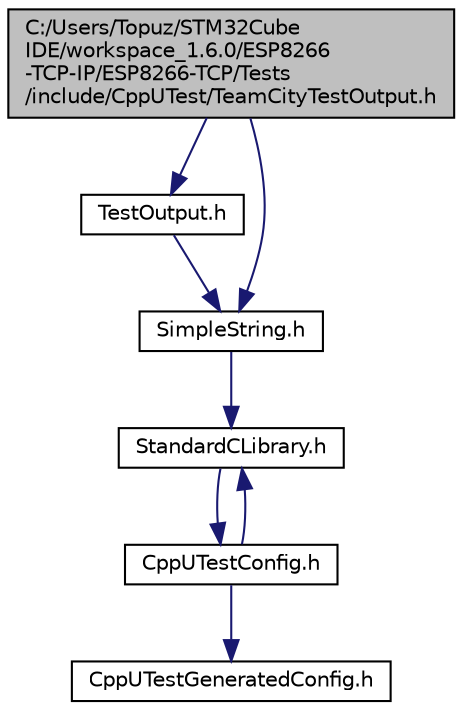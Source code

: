 digraph "C:/Users/Topuz/STM32CubeIDE/workspace_1.6.0/ESP8266-TCP-IP/ESP8266-TCP/Tests/include/CppUTest/TeamCityTestOutput.h"
{
 // LATEX_PDF_SIZE
  edge [fontname="Helvetica",fontsize="10",labelfontname="Helvetica",labelfontsize="10"];
  node [fontname="Helvetica",fontsize="10",shape=record];
  Node1 [label="C:/Users/Topuz/STM32Cube\lIDE/workspace_1.6.0/ESP8266\l-TCP-IP/ESP8266-TCP/Tests\l/include/CppUTest/TeamCityTestOutput.h",height=0.2,width=0.4,color="black", fillcolor="grey75", style="filled", fontcolor="black",tooltip=" "];
  Node1 -> Node2 [color="midnightblue",fontsize="10",style="solid",fontname="Helvetica"];
  Node2 [label="TestOutput.h",height=0.2,width=0.4,color="black", fillcolor="white", style="filled",URL="$TestOutput_8h.html",tooltip=" "];
  Node2 -> Node3 [color="midnightblue",fontsize="10",style="solid",fontname="Helvetica"];
  Node3 [label="SimpleString.h",height=0.2,width=0.4,color="black", fillcolor="white", style="filled",URL="$SimpleString_8h.html",tooltip=" "];
  Node3 -> Node4 [color="midnightblue",fontsize="10",style="solid",fontname="Helvetica"];
  Node4 [label="StandardCLibrary.h",height=0.2,width=0.4,color="black", fillcolor="white", style="filled",URL="$StandardCLibrary_8h.html",tooltip=" "];
  Node4 -> Node5 [color="midnightblue",fontsize="10",style="solid",fontname="Helvetica"];
  Node5 [label="CppUTestConfig.h",height=0.2,width=0.4,color="black", fillcolor="white", style="filled",URL="$CppUTestConfig_8h.html",tooltip=" "];
  Node5 -> Node6 [color="midnightblue",fontsize="10",style="solid",fontname="Helvetica"];
  Node6 [label="CppUTestGeneratedConfig.h",height=0.2,width=0.4,color="black", fillcolor="white", style="filled",URL="$CppUTestGeneratedConfig_8h.html",tooltip=" "];
  Node5 -> Node4 [color="midnightblue",fontsize="10",style="solid",fontname="Helvetica"];
  Node1 -> Node3 [color="midnightblue",fontsize="10",style="solid",fontname="Helvetica"];
}
